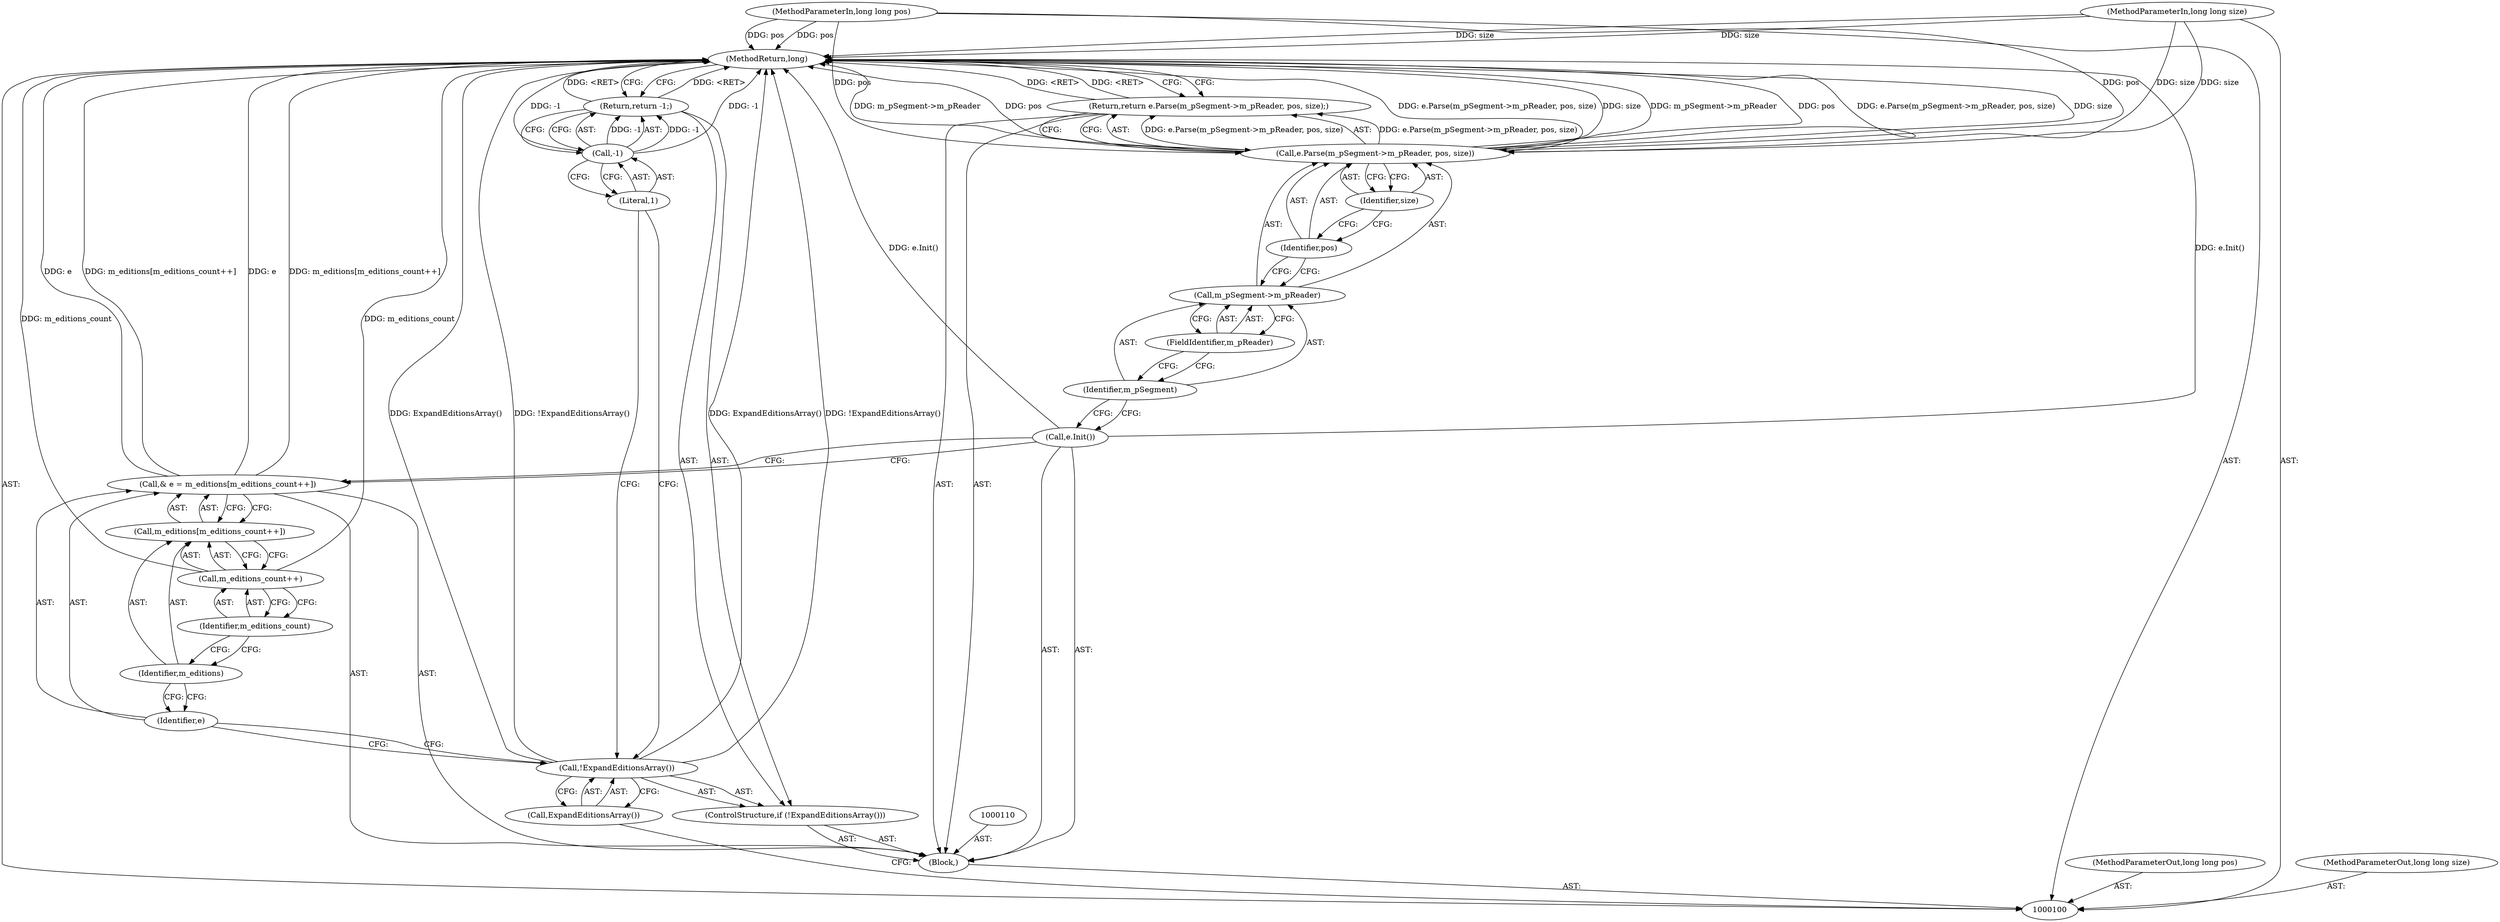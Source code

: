 digraph "1_Android_04839626ed859623901ebd3a5fd483982186b59d_185" {
"1000125" [label="(MethodReturn,long)"];
"1000119" [label="(Call,e.Parse(m_pSegment->m_pReader, pos, size))"];
"1000120" [label="(Call,m_pSegment->m_pReader)"];
"1000121" [label="(Identifier,m_pSegment)"];
"1000122" [label="(FieldIdentifier,m_pReader)"];
"1000118" [label="(Return,return e.Parse(m_pSegment->m_pReader, pos, size);)"];
"1000123" [label="(Identifier,pos)"];
"1000124" [label="(Identifier,size)"];
"1000101" [label="(MethodParameterIn,long long pos)"];
"1000172" [label="(MethodParameterOut,long long pos)"];
"1000102" [label="(MethodParameterIn,long long size)"];
"1000173" [label="(MethodParameterOut,long long size)"];
"1000103" [label="(Block,)"];
"1000104" [label="(ControlStructure,if (!ExpandEditionsArray()))"];
"1000105" [label="(Call,!ExpandEditionsArray())"];
"1000106" [label="(Call,ExpandEditionsArray())"];
"1000108" [label="(Call,-1)"];
"1000109" [label="(Literal,1)"];
"1000107" [label="(Return,return -1;)"];
"1000111" [label="(Call,& e = m_editions[m_editions_count++])"];
"1000112" [label="(Identifier,e)"];
"1000113" [label="(Call,m_editions[m_editions_count++])"];
"1000114" [label="(Identifier,m_editions)"];
"1000115" [label="(Call,m_editions_count++)"];
"1000116" [label="(Identifier,m_editions_count)"];
"1000117" [label="(Call,e.Init())"];
"1000125" -> "1000100"  [label="AST: "];
"1000125" -> "1000107"  [label="CFG: "];
"1000125" -> "1000118"  [label="CFG: "];
"1000118" -> "1000125"  [label="DDG: <RET>"];
"1000117" -> "1000125"  [label="DDG: e.Init()"];
"1000108" -> "1000125"  [label="DDG: -1"];
"1000105" -> "1000125"  [label="DDG: !ExpandEditionsArray()"];
"1000105" -> "1000125"  [label="DDG: ExpandEditionsArray()"];
"1000119" -> "1000125"  [label="DDG: pos"];
"1000119" -> "1000125"  [label="DDG: e.Parse(m_pSegment->m_pReader, pos, size)"];
"1000119" -> "1000125"  [label="DDG: size"];
"1000119" -> "1000125"  [label="DDG: m_pSegment->m_pReader"];
"1000102" -> "1000125"  [label="DDG: size"];
"1000111" -> "1000125"  [label="DDG: e"];
"1000111" -> "1000125"  [label="DDG: m_editions[m_editions_count++]"];
"1000101" -> "1000125"  [label="DDG: pos"];
"1000115" -> "1000125"  [label="DDG: m_editions_count"];
"1000107" -> "1000125"  [label="DDG: <RET>"];
"1000119" -> "1000118"  [label="AST: "];
"1000119" -> "1000124"  [label="CFG: "];
"1000120" -> "1000119"  [label="AST: "];
"1000123" -> "1000119"  [label="AST: "];
"1000124" -> "1000119"  [label="AST: "];
"1000118" -> "1000119"  [label="CFG: "];
"1000119" -> "1000125"  [label="DDG: pos"];
"1000119" -> "1000125"  [label="DDG: e.Parse(m_pSegment->m_pReader, pos, size)"];
"1000119" -> "1000125"  [label="DDG: size"];
"1000119" -> "1000125"  [label="DDG: m_pSegment->m_pReader"];
"1000119" -> "1000118"  [label="DDG: e.Parse(m_pSegment->m_pReader, pos, size)"];
"1000101" -> "1000119"  [label="DDG: pos"];
"1000102" -> "1000119"  [label="DDG: size"];
"1000120" -> "1000119"  [label="AST: "];
"1000120" -> "1000122"  [label="CFG: "];
"1000121" -> "1000120"  [label="AST: "];
"1000122" -> "1000120"  [label="AST: "];
"1000123" -> "1000120"  [label="CFG: "];
"1000121" -> "1000120"  [label="AST: "];
"1000121" -> "1000117"  [label="CFG: "];
"1000122" -> "1000121"  [label="CFG: "];
"1000122" -> "1000120"  [label="AST: "];
"1000122" -> "1000121"  [label="CFG: "];
"1000120" -> "1000122"  [label="CFG: "];
"1000118" -> "1000103"  [label="AST: "];
"1000118" -> "1000119"  [label="CFG: "];
"1000119" -> "1000118"  [label="AST: "];
"1000125" -> "1000118"  [label="CFG: "];
"1000118" -> "1000125"  [label="DDG: <RET>"];
"1000119" -> "1000118"  [label="DDG: e.Parse(m_pSegment->m_pReader, pos, size)"];
"1000123" -> "1000119"  [label="AST: "];
"1000123" -> "1000120"  [label="CFG: "];
"1000124" -> "1000123"  [label="CFG: "];
"1000124" -> "1000119"  [label="AST: "];
"1000124" -> "1000123"  [label="CFG: "];
"1000119" -> "1000124"  [label="CFG: "];
"1000101" -> "1000100"  [label="AST: "];
"1000101" -> "1000125"  [label="DDG: pos"];
"1000101" -> "1000119"  [label="DDG: pos"];
"1000172" -> "1000100"  [label="AST: "];
"1000102" -> "1000100"  [label="AST: "];
"1000102" -> "1000125"  [label="DDG: size"];
"1000102" -> "1000119"  [label="DDG: size"];
"1000173" -> "1000100"  [label="AST: "];
"1000103" -> "1000100"  [label="AST: "];
"1000104" -> "1000103"  [label="AST: "];
"1000110" -> "1000103"  [label="AST: "];
"1000111" -> "1000103"  [label="AST: "];
"1000117" -> "1000103"  [label="AST: "];
"1000118" -> "1000103"  [label="AST: "];
"1000104" -> "1000103"  [label="AST: "];
"1000105" -> "1000104"  [label="AST: "];
"1000107" -> "1000104"  [label="AST: "];
"1000105" -> "1000104"  [label="AST: "];
"1000105" -> "1000106"  [label="CFG: "];
"1000106" -> "1000105"  [label="AST: "];
"1000109" -> "1000105"  [label="CFG: "];
"1000112" -> "1000105"  [label="CFG: "];
"1000105" -> "1000125"  [label="DDG: !ExpandEditionsArray()"];
"1000105" -> "1000125"  [label="DDG: ExpandEditionsArray()"];
"1000106" -> "1000105"  [label="AST: "];
"1000106" -> "1000100"  [label="CFG: "];
"1000105" -> "1000106"  [label="CFG: "];
"1000108" -> "1000107"  [label="AST: "];
"1000108" -> "1000109"  [label="CFG: "];
"1000109" -> "1000108"  [label="AST: "];
"1000107" -> "1000108"  [label="CFG: "];
"1000108" -> "1000125"  [label="DDG: -1"];
"1000108" -> "1000107"  [label="DDG: -1"];
"1000109" -> "1000108"  [label="AST: "];
"1000109" -> "1000105"  [label="CFG: "];
"1000108" -> "1000109"  [label="CFG: "];
"1000107" -> "1000104"  [label="AST: "];
"1000107" -> "1000108"  [label="CFG: "];
"1000108" -> "1000107"  [label="AST: "];
"1000125" -> "1000107"  [label="CFG: "];
"1000107" -> "1000125"  [label="DDG: <RET>"];
"1000108" -> "1000107"  [label="DDG: -1"];
"1000111" -> "1000103"  [label="AST: "];
"1000111" -> "1000113"  [label="CFG: "];
"1000112" -> "1000111"  [label="AST: "];
"1000113" -> "1000111"  [label="AST: "];
"1000117" -> "1000111"  [label="CFG: "];
"1000111" -> "1000125"  [label="DDG: e"];
"1000111" -> "1000125"  [label="DDG: m_editions[m_editions_count++]"];
"1000112" -> "1000111"  [label="AST: "];
"1000112" -> "1000105"  [label="CFG: "];
"1000114" -> "1000112"  [label="CFG: "];
"1000113" -> "1000111"  [label="AST: "];
"1000113" -> "1000115"  [label="CFG: "];
"1000114" -> "1000113"  [label="AST: "];
"1000115" -> "1000113"  [label="AST: "];
"1000111" -> "1000113"  [label="CFG: "];
"1000114" -> "1000113"  [label="AST: "];
"1000114" -> "1000112"  [label="CFG: "];
"1000116" -> "1000114"  [label="CFG: "];
"1000115" -> "1000113"  [label="AST: "];
"1000115" -> "1000116"  [label="CFG: "];
"1000116" -> "1000115"  [label="AST: "];
"1000113" -> "1000115"  [label="CFG: "];
"1000115" -> "1000125"  [label="DDG: m_editions_count"];
"1000116" -> "1000115"  [label="AST: "];
"1000116" -> "1000114"  [label="CFG: "];
"1000115" -> "1000116"  [label="CFG: "];
"1000117" -> "1000103"  [label="AST: "];
"1000117" -> "1000111"  [label="CFG: "];
"1000121" -> "1000117"  [label="CFG: "];
"1000117" -> "1000125"  [label="DDG: e.Init()"];
}
